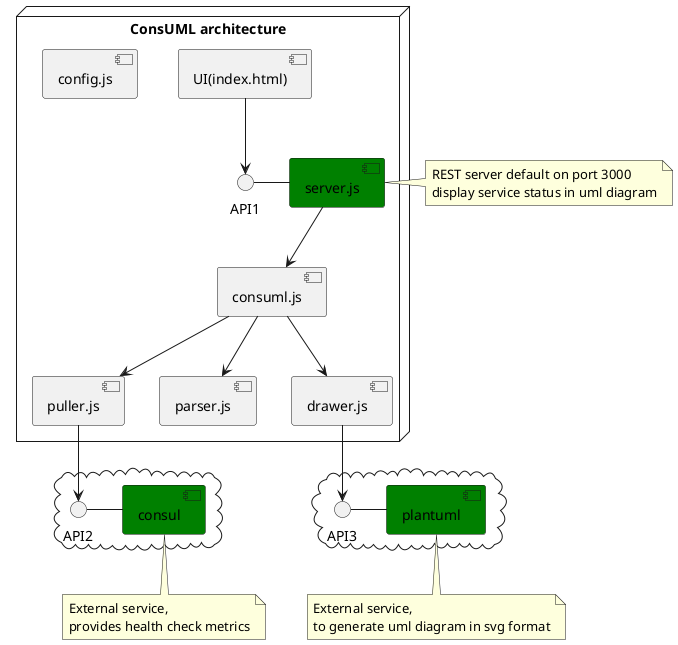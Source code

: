 @startuml
node "ConsUML architecture" {
     [UI(index.html)] --> API1
  API1 - [server.js]
  [server.js] --> [consuml.js]
  [consuml.js] --> [puller.js]
  [consuml.js] --> [parser.js]
  [consuml.js] --> [drawer.js]
[config.js]
}

cloud {
 [consul (external server)] as consul
 API2 - consul
}
cloud {
 [plantuml (external server)] as plantuml
 API3 - plantuml
}

[drawer.js]-->API3
[puller.js]-->API2

[server.js] #Green
[consul] #Green
[plantuml] #Green

note right of server.js 
REST server default on port 3000
display service status in uml diagram
end note
note bottom of consul
 External service, 
 provides health check metrics
 end note

note bottom of plantuml
External service, 
to generate uml diagram in svg format
end note

@enduml